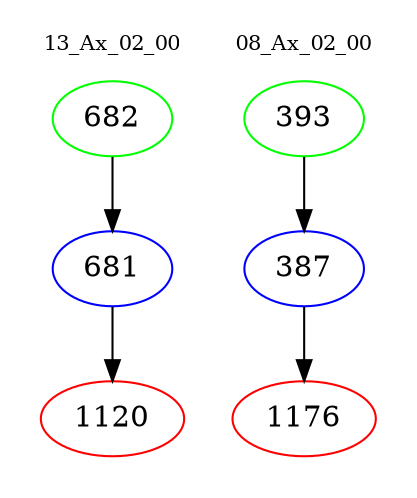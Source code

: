 digraph{
subgraph cluster_0 {
color = white
label = "13_Ax_02_00";
fontsize=10;
T0_682 [label="682", color="green"]
T0_682 -> T0_681 [color="black"]
T0_681 [label="681", color="blue"]
T0_681 -> T0_1120 [color="black"]
T0_1120 [label="1120", color="red"]
}
subgraph cluster_1 {
color = white
label = "08_Ax_02_00";
fontsize=10;
T1_393 [label="393", color="green"]
T1_393 -> T1_387 [color="black"]
T1_387 [label="387", color="blue"]
T1_387 -> T1_1176 [color="black"]
T1_1176 [label="1176", color="red"]
}
}
